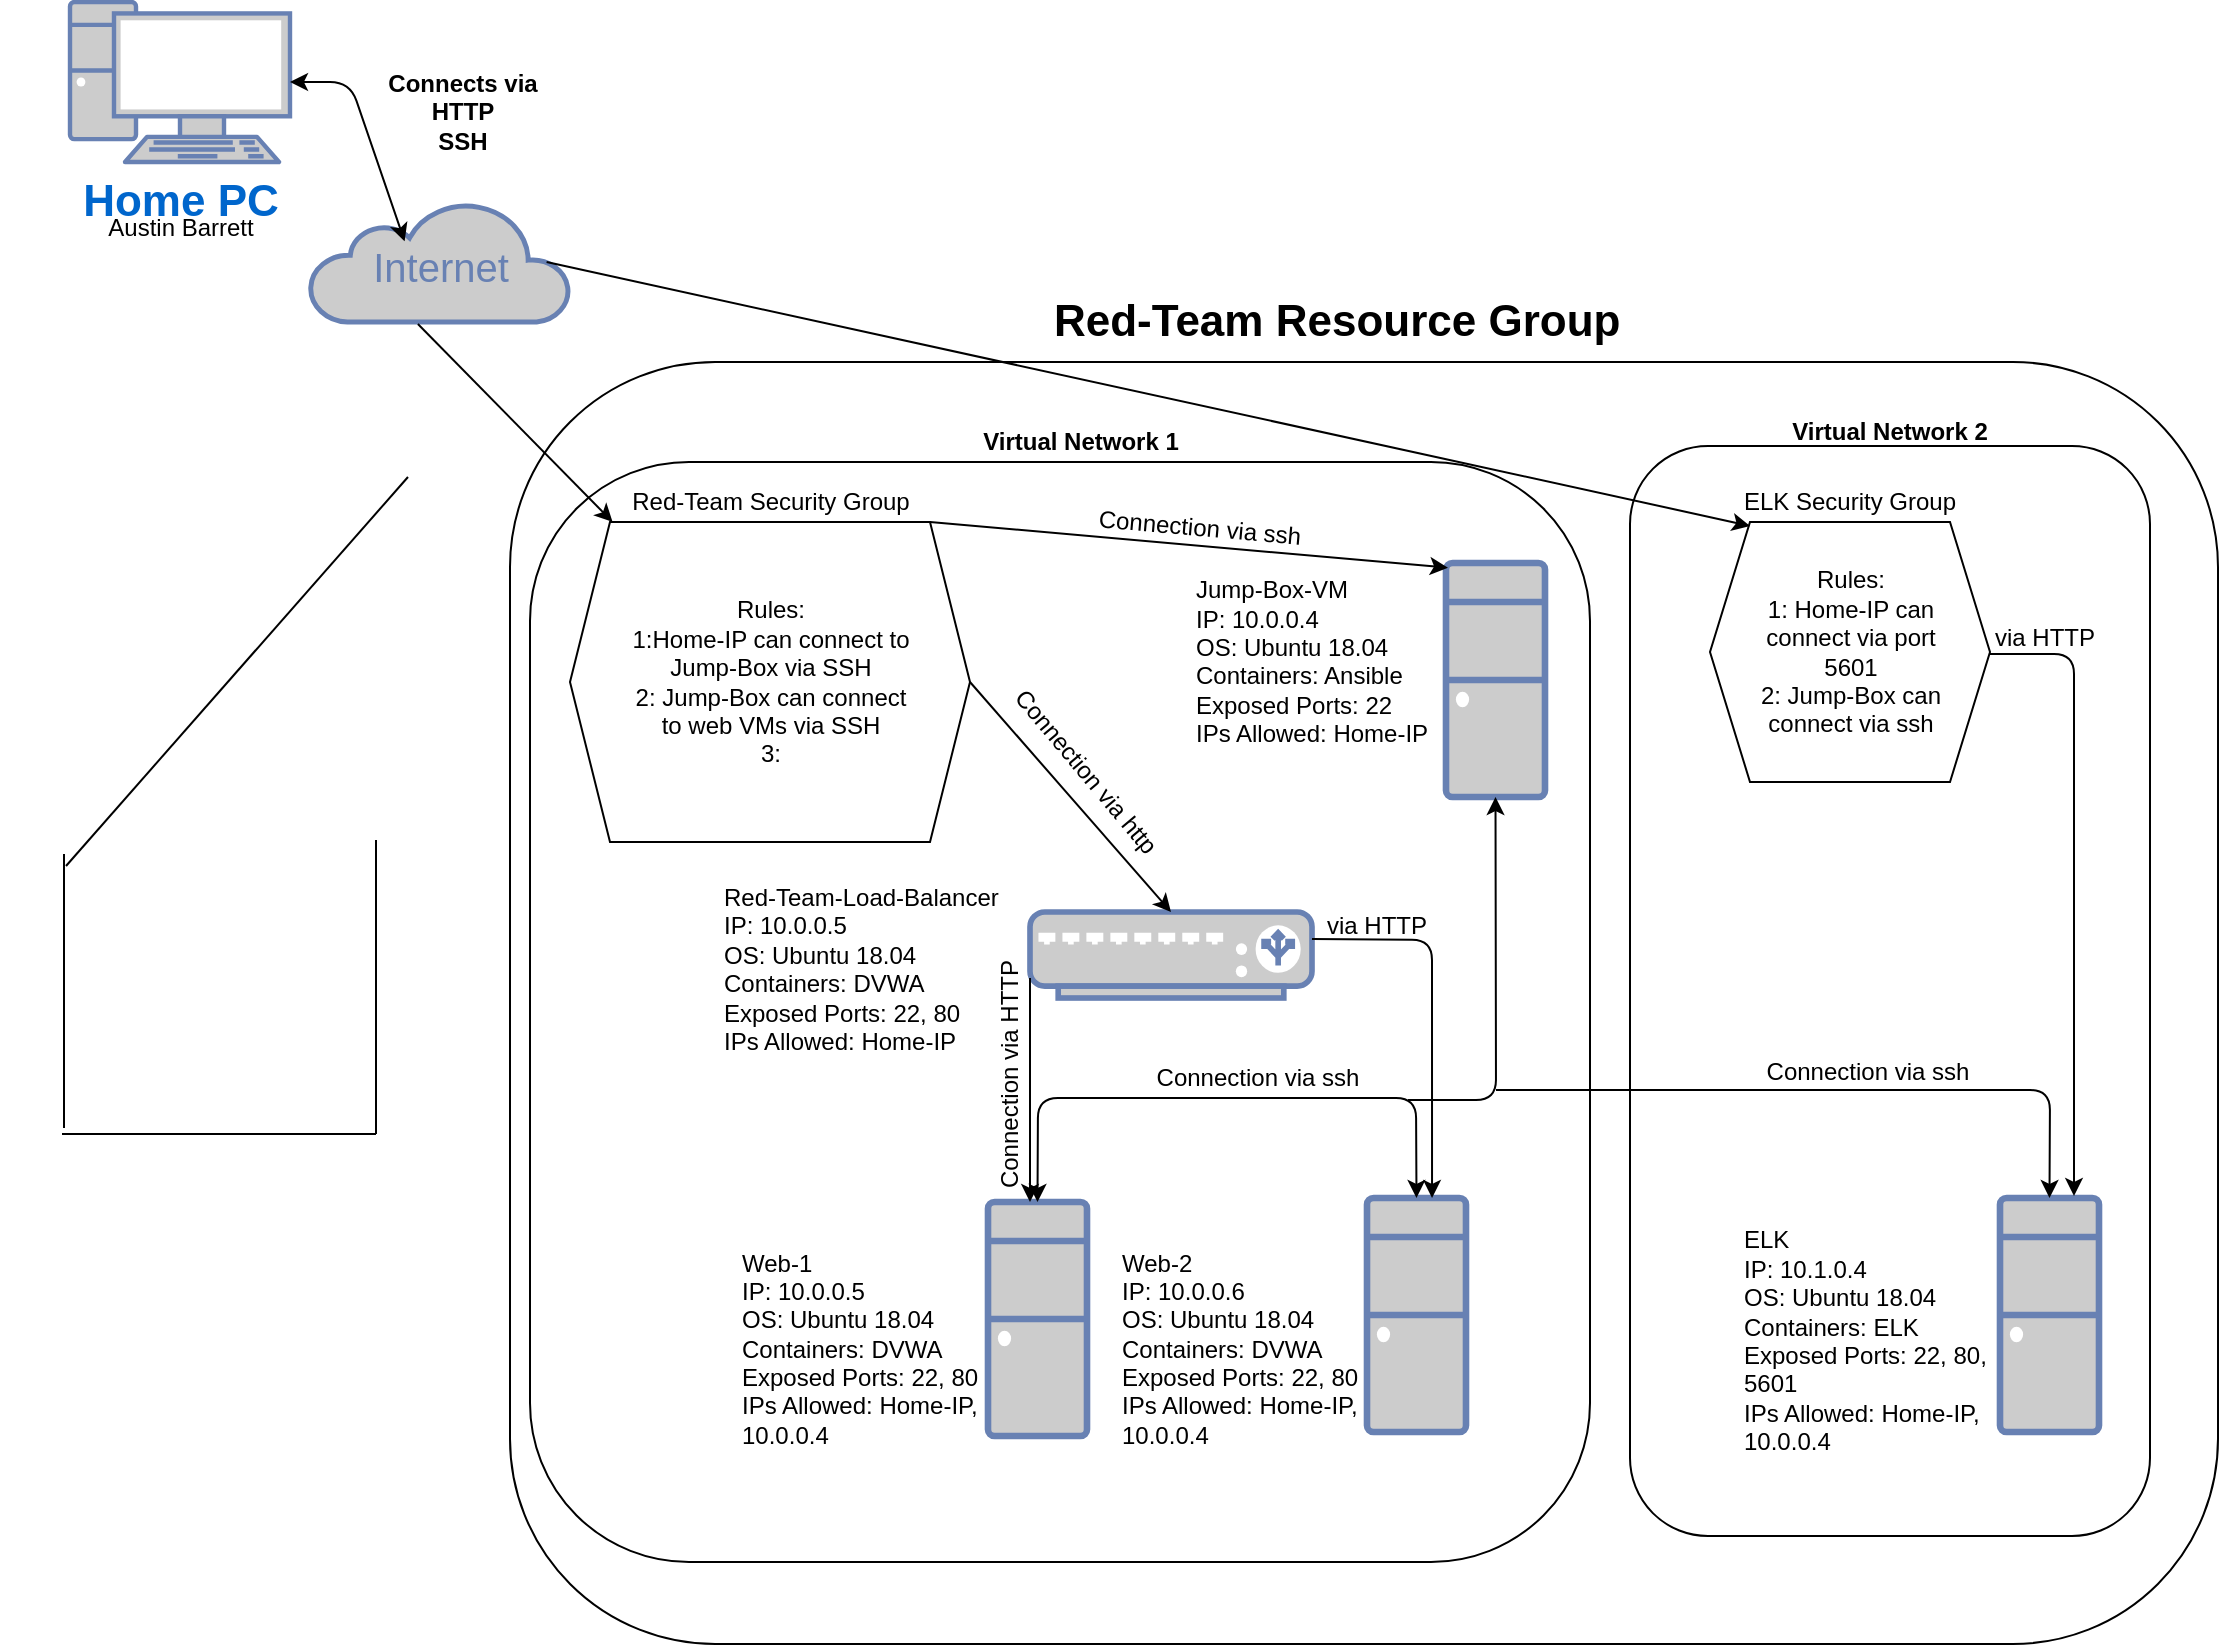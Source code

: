 <mxfile version="14.4.3" type="device"><diagram name="Page-1" id="bfe91b75-5d2c-26a0-9c1d-138518896778"><mxGraphModel dx="1117" dy="1100" grid="0" gridSize="10" guides="1" tooltips="1" connect="1" arrows="1" fold="1" page="1" pageScale="1" pageWidth="1100" pageHeight="850" background="#ffffff" math="0" shadow="0"><root><mxCell id="0"/><mxCell id="1" parent="0"/><mxCell id="iANBPrBY2C1azx-0e0oR-97" value="" style="whiteSpace=wrap;html=1;aspect=fixed;" vertex="1" parent="1"><mxGeometry x="1426" y="563" width="139" height="139" as="geometry"/></mxCell><mxCell id="iANBPrBY2C1azx-0e0oR-64" value="" style="rounded=0;whiteSpace=wrap;html=1;" vertex="1" parent="1"><mxGeometry x="1426" y="551" width="396" height="221" as="geometry"/></mxCell><mxCell id="7c3789c024ecab99-53" value="&lt;font style=&quot;font-size: 20px&quot;&gt;Internet&lt;/font&gt;" style="html=1;fillColor=#CCCCCC;strokeColor=#6881B3;gradientColor=none;gradientDirection=north;strokeWidth=2;shape=mxgraph.networks.cloud;fontColor=#6881B3;rounded=0;shadow=0;comic=0;align=center;fontSize=28;" parent="1" vertex="1"><mxGeometry x="1230" y="110" width="130" height="60" as="geometry"/></mxCell><mxCell id="iANBPrBY2C1azx-0e0oR-1" value="&lt;b&gt;&lt;font style=&quot;font-size: 22px&quot;&gt;Home PC&lt;/font&gt;&lt;/b&gt;" style="fontColor=#0066CC;verticalAlign=top;verticalLabelPosition=bottom;labelPosition=center;align=center;html=1;outlineConnect=0;fillColor=#CCCCCC;strokeColor=#6881B3;gradientColor=none;gradientDirection=north;strokeWidth=2;shape=mxgraph.networks.pc;" vertex="1" parent="1"><mxGeometry x="1110" y="10" width="110" height="80" as="geometry"/></mxCell><mxCell id="iANBPrBY2C1azx-0e0oR-4" value="" style="endArrow=classic;startArrow=classic;html=1;entryX=0.364;entryY=0.328;entryDx=0;entryDy=0;entryPerimeter=0;" edge="1" parent="1" source="iANBPrBY2C1azx-0e0oR-1" target="7c3789c024ecab99-53"><mxGeometry width="50" height="50" relative="1" as="geometry"><mxPoint x="1240" y="70" as="sourcePoint"/><mxPoint x="1290" y="20" as="targetPoint"/><Array as="points"><mxPoint x="1250" y="50"/></Array></mxGeometry></mxCell><mxCell id="iANBPrBY2C1azx-0e0oR-7" value="&lt;b&gt;Connects via&lt;br&gt;HTTP&lt;br&gt;SSH&lt;/b&gt;" style="text;html=1;align=center;verticalAlign=middle;resizable=0;points=[];autosize=1;" vertex="1" parent="1"><mxGeometry x="1263" y="42" width="85" height="46" as="geometry"/></mxCell><mxCell id="iANBPrBY2C1azx-0e0oR-8" value="" style="rounded=1;whiteSpace=wrap;html=1;arcSize=16;" vertex="1" parent="1"><mxGeometry x="1330" y="190" width="854" height="641" as="geometry"/></mxCell><mxCell id="iANBPrBY2C1azx-0e0oR-10" value="&lt;font style=&quot;font-size: 22px&quot;&gt;&lt;b&gt;Red-Team Resource Group&lt;/b&gt;&lt;/font&gt;" style="text;html=1;strokeColor=none;fillColor=none;align=left;verticalAlign=middle;whiteSpace=wrap;rounded=0;" vertex="1" parent="1"><mxGeometry x="1600" y="160" width="300" height="20" as="geometry"/></mxCell><mxCell id="iANBPrBY2C1azx-0e0oR-14" value="" style="rounded=1;whiteSpace=wrap;html=1;" vertex="1" parent="1"><mxGeometry x="1340" y="240" width="530" height="550" as="geometry"/></mxCell><mxCell id="iANBPrBY2C1azx-0e0oR-16" value="" style="rounded=1;whiteSpace=wrap;html=1;" vertex="1" parent="1"><mxGeometry x="1890" y="232" width="260" height="545" as="geometry"/></mxCell><mxCell id="iANBPrBY2C1azx-0e0oR-19" value="&lt;b&gt;Virtual Network 1&lt;/b&gt;" style="text;html=1;strokeColor=none;fillColor=none;align=center;verticalAlign=middle;whiteSpace=wrap;rounded=0;" vertex="1" parent="1"><mxGeometry x="1542.5" y="220" width="145" height="20" as="geometry"/></mxCell><mxCell id="iANBPrBY2C1azx-0e0oR-22" value="&lt;b&gt;Virtual Network 2&lt;/b&gt;" style="text;html=1;strokeColor=none;fillColor=none;align=center;verticalAlign=middle;whiteSpace=wrap;rounded=0;" vertex="1" parent="1"><mxGeometry x="1965" y="215" width="110" height="20" as="geometry"/></mxCell><mxCell id="iANBPrBY2C1azx-0e0oR-25" value="" style="shape=hexagon;perimeter=hexagonPerimeter2;whiteSpace=wrap;html=1;fixedSize=1;" vertex="1" parent="1"><mxGeometry x="1360" y="270" width="200" height="160" as="geometry"/></mxCell><mxCell id="iANBPrBY2C1azx-0e0oR-27" value="" style="endArrow=classic;html=1;exitX=0.415;exitY=1.017;exitDx=0;exitDy=0;exitPerimeter=0;" edge="1" parent="1" source="7c3789c024ecab99-53" target="iANBPrBY2C1azx-0e0oR-25"><mxGeometry width="50" height="50" relative="1" as="geometry"><mxPoint x="1240" y="250" as="sourcePoint"/><mxPoint x="1290" y="200" as="targetPoint"/></mxGeometry></mxCell><mxCell id="iANBPrBY2C1azx-0e0oR-29" value="Red-Team Security Group" style="text;html=1;strokeColor=none;fillColor=none;align=center;verticalAlign=middle;whiteSpace=wrap;rounded=0;" vertex="1" parent="1"><mxGeometry x="1387.5" y="250" width="145" height="20" as="geometry"/></mxCell><mxCell id="iANBPrBY2C1azx-0e0oR-30" style="edgeStyle=orthogonalEdgeStyle;rounded=0;orthogonalLoop=1;jettySize=auto;html=1;exitX=0.5;exitY=1;exitDx=0;exitDy=0;" edge="1" parent="1"><mxGeometry relative="1" as="geometry"><mxPoint x="1660" y="350" as="sourcePoint"/><mxPoint x="1660" y="350" as="targetPoint"/></mxGeometry></mxCell><mxCell id="iANBPrBY2C1azx-0e0oR-32" value="" style="shape=hexagon;perimeter=hexagonPerimeter2;whiteSpace=wrap;html=1;fixedSize=1;" vertex="1" parent="1"><mxGeometry x="1930" y="270" width="140" height="130" as="geometry"/></mxCell><mxCell id="iANBPrBY2C1azx-0e0oR-34" value="ELK Security Group" style="text;html=1;strokeColor=none;fillColor=none;align=center;verticalAlign=middle;whiteSpace=wrap;rounded=0;" vertex="1" parent="1"><mxGeometry x="1945" y="250" width="110" height="20" as="geometry"/></mxCell><mxCell id="iANBPrBY2C1azx-0e0oR-40" value="" style="endArrow=classic;html=1;exitX=0.91;exitY=0.5;exitDx=0;exitDy=0;exitPerimeter=0;entryX=0.143;entryY=0.015;entryDx=0;entryDy=0;entryPerimeter=0;" edge="1" parent="1" source="7c3789c024ecab99-53" target="iANBPrBY2C1azx-0e0oR-32"><mxGeometry width="50" height="50" relative="1" as="geometry"><mxPoint x="1390" y="110" as="sourcePoint"/><mxPoint x="1440" y="60" as="targetPoint"/><Array as="points"/></mxGeometry></mxCell><mxCell id="iANBPrBY2C1azx-0e0oR-41" value="Rules:&lt;br&gt;1: Home-IP can connect via port 5601&lt;br&gt;2: Jump-Box can connect via ssh" style="text;html=1;strokeColor=none;fillColor=none;align=center;verticalAlign=middle;whiteSpace=wrap;rounded=0;" vertex="1" parent="1"><mxGeometry x="1953.5" y="274.5" width="93" height="121" as="geometry"/></mxCell><mxCell id="iANBPrBY2C1azx-0e0oR-42" value="Rules:&lt;br&gt;1:Home-IP can connect to Jump-Box via SSH&lt;br&gt;2: Jump-Box can connect to web VMs via SSH&lt;br&gt;3:" style="text;html=1;strokeColor=none;fillColor=none;align=center;verticalAlign=middle;whiteSpace=wrap;rounded=0;" vertex="1" parent="1"><mxGeometry x="1385.75" y="278.5" width="148.5" height="143" as="geometry"/></mxCell><mxCell id="iANBPrBY2C1azx-0e0oR-43" value="" style="fontColor=#0066CC;verticalAlign=top;verticalLabelPosition=bottom;labelPosition=center;align=center;html=1;outlineConnect=0;fillColor=#CCCCCC;strokeColor=#6881B3;gradientColor=none;gradientDirection=north;strokeWidth=2;shape=mxgraph.networks.desktop_pc;" vertex="1" parent="1"><mxGeometry x="1798" y="290.5" width="49.5" height="117" as="geometry"/></mxCell><mxCell id="iANBPrBY2C1azx-0e0oR-47" value="&lt;br&gt;&lt;br&gt;Jump-Box-VM&lt;br&gt;IP: 10.0.0.4&lt;br&gt;OS: Ubuntu 18.04&amp;nbsp;&lt;br&gt;Containers: Ansible&lt;br&gt;Exposed Ports: 22&lt;br&gt;IPs Allowed: Home-IP&lt;br&gt;&lt;br&gt;&lt;br&gt;&lt;br&gt;" style="text;html=1;strokeColor=none;fillColor=none;align=left;verticalAlign=middle;whiteSpace=wrap;rounded=0;" vertex="1" parent="1"><mxGeometry x="1671" y="288" width="125" height="117" as="geometry"/></mxCell><mxCell id="iANBPrBY2C1azx-0e0oR-48" value="" style="endArrow=classic;html=1;exitX=0.9;exitY=0;exitDx=0;exitDy=0;exitPerimeter=0;entryX=0.02;entryY=0.02;entryDx=0;entryDy=0;entryPerimeter=0;" edge="1" parent="1" source="iANBPrBY2C1azx-0e0oR-25" target="iANBPrBY2C1azx-0e0oR-43"><mxGeometry width="50" height="50" relative="1" as="geometry"><mxPoint x="1633" y="305" as="sourcePoint"/><mxPoint x="1683" y="255" as="targetPoint"/></mxGeometry></mxCell><mxCell id="iANBPrBY2C1azx-0e0oR-56" value="" style="fontColor=#0066CC;verticalAlign=top;verticalLabelPosition=bottom;labelPosition=center;align=center;html=1;outlineConnect=0;fillColor=#CCCCCC;strokeColor=#6881B3;gradientColor=none;gradientDirection=north;strokeWidth=2;shape=mxgraph.networks.desktop_pc;" vertex="1" parent="1"><mxGeometry x="2075" y="608" width="49.5" height="117" as="geometry"/></mxCell><mxCell id="iANBPrBY2C1azx-0e0oR-61" value="Austin Barrett" style="text;html=1;strokeColor=none;fillColor=none;align=center;verticalAlign=middle;whiteSpace=wrap;rounded=0;" vertex="1" parent="1"><mxGeometry x="1075.5" y="113" width="179" height="20" as="geometry"/></mxCell><mxCell id="iANBPrBY2C1azx-0e0oR-62" value="&lt;br&gt;&lt;br&gt;Web-1&lt;br&gt;IP: 10.0.0.5&lt;br&gt;OS: Ubuntu 18.04&amp;nbsp;&lt;br&gt;Containers: DVWA&lt;br&gt;Exposed Ports: 22, 80&lt;br&gt;IPs Allowed: Home-IP, 10.0.0.4" style="text;html=1;strokeColor=none;fillColor=none;align=left;verticalAlign=middle;whiteSpace=wrap;rounded=0;" vertex="1" parent="1"><mxGeometry x="1444" y="610" width="125" height="117" as="geometry"/></mxCell><mxCell id="iANBPrBY2C1azx-0e0oR-53" value="" style="fontColor=#0066CC;verticalAlign=top;verticalLabelPosition=bottom;labelPosition=center;align=center;html=1;outlineConnect=0;fillColor=#CCCCCC;strokeColor=#6881B3;gradientColor=none;gradientDirection=north;strokeWidth=2;shape=mxgraph.networks.desktop_pc;" vertex="1" parent="1"><mxGeometry x="1569" y="610" width="49.5" height="117" as="geometry"/></mxCell><mxCell id="iANBPrBY2C1azx-0e0oR-63" value="&lt;br&gt;&lt;br&gt;Web-2&amp;nbsp;&lt;br&gt;IP: 10.0.0.6&lt;br&gt;OS: Ubuntu 18.04&amp;nbsp;&lt;br&gt;Containers: DVWA&lt;br&gt;Exposed Ports: 22, 80&lt;br&gt;IPs Allowed: Home-IP, 10.0.0.4" style="text;html=1;strokeColor=none;fillColor=none;align=left;verticalAlign=middle;whiteSpace=wrap;rounded=0;" vertex="1" parent="1"><mxGeometry x="1633.5" y="610" width="125" height="117" as="geometry"/></mxCell><mxCell id="iANBPrBY2C1azx-0e0oR-54" value="" style="fontColor=#0066CC;verticalAlign=top;verticalLabelPosition=bottom;labelPosition=center;align=center;html=1;outlineConnect=0;fillColor=#CCCCCC;strokeColor=#6881B3;gradientColor=none;gradientDirection=north;strokeWidth=2;shape=mxgraph.networks.desktop_pc;" vertex="1" parent="1"><mxGeometry x="1758.5" y="608" width="49.5" height="117" as="geometry"/></mxCell><mxCell id="iANBPrBY2C1azx-0e0oR-66" value="Connection via ssh" style="text;html=1;strokeColor=none;fillColor=none;align=center;verticalAlign=middle;whiteSpace=wrap;rounded=0;rotation=5;" vertex="1" parent="1"><mxGeometry x="1596" y="263" width="158" height="20" as="geometry"/></mxCell><mxCell id="iANBPrBY2C1azx-0e0oR-68" value="" style="fontColor=#0066CC;verticalAlign=top;verticalLabelPosition=bottom;labelPosition=center;align=center;html=1;outlineConnect=0;fillColor=#CCCCCC;strokeColor=#6881B3;gradientColor=none;gradientDirection=north;strokeWidth=2;shape=mxgraph.networks.load_balancer;" vertex="1" parent="1"><mxGeometry x="1590" y="465" width="141" height="43" as="geometry"/></mxCell><mxCell id="iANBPrBY2C1azx-0e0oR-69" value="" style="endArrow=classic;html=1;exitX=1;exitY=0.5;exitDx=0;exitDy=0;entryX=0.5;entryY=0;entryDx=0;entryDy=0;entryPerimeter=0;" edge="1" parent="1" source="iANBPrBY2C1azx-0e0oR-25" target="iANBPrBY2C1azx-0e0oR-68"><mxGeometry width="50" height="50" relative="1" as="geometry"><mxPoint x="1631" y="429" as="sourcePoint"/><mxPoint x="1681" y="379" as="targetPoint"/></mxGeometry></mxCell><mxCell id="iANBPrBY2C1azx-0e0oR-72" value="&lt;br&gt;&lt;br&gt;ELK&amp;nbsp;&lt;br&gt;IP: 10.1.0.4&lt;br&gt;OS: Ubuntu 18.04&amp;nbsp;&lt;br&gt;Containers: ELK&lt;br&gt;Exposed Ports: 22, 80, 5601&lt;br&gt;IPs Allowed: Home-IP, 10.0.0.4" style="text;html=1;strokeColor=none;fillColor=none;align=left;verticalAlign=middle;whiteSpace=wrap;rounded=0;" vertex="1" parent="1"><mxGeometry x="1945" y="606" width="125" height="117" as="geometry"/></mxCell><mxCell id="iANBPrBY2C1azx-0e0oR-79" value="Connection via http" style="text;html=1;strokeColor=none;fillColor=none;align=center;verticalAlign=middle;whiteSpace=wrap;rounded=0;rotation=50;" vertex="1" parent="1"><mxGeometry x="1560" y="385" width="116" height="20" as="geometry"/></mxCell><mxCell id="iANBPrBY2C1azx-0e0oR-81" value="" style="endArrow=classic;startArrow=classic;html=1;exitX=0.5;exitY=0;exitDx=0;exitDy=0;exitPerimeter=0;entryX=0.5;entryY=0;entryDx=0;entryDy=0;entryPerimeter=0;" edge="1" parent="1" source="iANBPrBY2C1azx-0e0oR-53" target="iANBPrBY2C1azx-0e0oR-54"><mxGeometry width="50" height="50" relative="1" as="geometry"><mxPoint x="1637.5" y="601" as="sourcePoint"/><mxPoint x="1687.5" y="551" as="targetPoint"/><Array as="points"><mxPoint x="1594" y="558"/><mxPoint x="1684" y="558"/><mxPoint x="1783" y="558"/></Array></mxGeometry></mxCell><mxCell id="iANBPrBY2C1azx-0e0oR-82" value="" style="endArrow=classic;html=1;entryX=0.5;entryY=1;entryDx=0;entryDy=0;entryPerimeter=0;" edge="1" parent="1" target="iANBPrBY2C1azx-0e0oR-43"><mxGeometry width="50" height="50" relative="1" as="geometry"><mxPoint x="1779" y="559" as="sourcePoint"/><mxPoint x="1824" y="418" as="targetPoint"/><Array as="points"><mxPoint x="1823" y="559"/></Array></mxGeometry></mxCell><mxCell id="iANBPrBY2C1azx-0e0oR-84" value="Connection via ssh" style="text;html=1;strokeColor=none;fillColor=none;align=center;verticalAlign=middle;whiteSpace=wrap;rounded=0;rotation=0;" vertex="1" parent="1"><mxGeometry x="1625" y="538" width="158" height="20" as="geometry"/></mxCell><mxCell id="iANBPrBY2C1azx-0e0oR-85" value="" style="endArrow=classic;html=1;entryX=0.5;entryY=0;entryDx=0;entryDy=0;entryPerimeter=0;" edge="1" parent="1" target="iANBPrBY2C1azx-0e0oR-56"><mxGeometry width="50" height="50" relative="1" as="geometry"><mxPoint x="1823" y="554" as="sourcePoint"/><mxPoint x="1953.5" y="504" as="targetPoint"/><Array as="points"><mxPoint x="2100" y="554"/></Array></mxGeometry></mxCell><mxCell id="iANBPrBY2C1azx-0e0oR-86" value="Red-Team-Load-Balancer&lt;br&gt;IP: 10.0.0.5&lt;br&gt;OS: Ubuntu 18.04&amp;nbsp;&lt;br&gt;Containers: DVWA&lt;br&gt;Exposed Ports: 22, 80&lt;br&gt;IPs Allowed: Home-IP&lt;br&gt;&lt;br&gt;&lt;br&gt;" style="text;html=1;strokeColor=none;fillColor=none;align=left;verticalAlign=middle;whiteSpace=wrap;rounded=0;" vertex="1" parent="1"><mxGeometry x="1434.5" y="438" width="144" height="139" as="geometry"/></mxCell><mxCell id="iANBPrBY2C1azx-0e0oR-87" value="" style="endArrow=classic;html=1;entryX=0;entryY=1;entryDx=0;entryDy=0;" edge="1" parent="1" target="iANBPrBY2C1azx-0e0oR-88"><mxGeometry width="50" height="50" relative="1" as="geometry"><mxPoint x="1590" y="498" as="sourcePoint"/><mxPoint x="1595" y="608" as="targetPoint"/></mxGeometry></mxCell><mxCell id="iANBPrBY2C1azx-0e0oR-88" value="Connection via HTTP" style="text;html=1;strokeColor=none;fillColor=none;align=center;verticalAlign=middle;whiteSpace=wrap;rounded=0;rotation=-90;" vertex="1" parent="1"><mxGeometry x="1516" y="536" width="128" height="20" as="geometry"/></mxCell><mxCell id="iANBPrBY2C1azx-0e0oR-89" value="Connection via ssh" style="text;html=1;strokeColor=none;fillColor=none;align=center;verticalAlign=middle;whiteSpace=wrap;rounded=0;rotation=0;" vertex="1" parent="1"><mxGeometry x="1930" y="535" width="158" height="20" as="geometry"/></mxCell><mxCell id="iANBPrBY2C1azx-0e0oR-91" value="" style="endArrow=classic;html=1;exitX=1;exitY=0.5;exitDx=0;exitDy=0;exitPerimeter=0;entryX=0.657;entryY=0;entryDx=0;entryDy=0;entryPerimeter=0;" edge="1" parent="1" target="iANBPrBY2C1azx-0e0oR-54"><mxGeometry width="50" height="50" relative="1" as="geometry"><mxPoint x="1731" y="478.5" as="sourcePoint"/><mxPoint x="1798" y="608" as="targetPoint"/><Array as="points"><mxPoint x="1791" y="479"/></Array></mxGeometry></mxCell><mxCell id="iANBPrBY2C1azx-0e0oR-94" value="via HTTP" style="text;html=1;strokeColor=none;fillColor=none;align=center;verticalAlign=middle;whiteSpace=wrap;rounded=0;" vertex="1" parent="1"><mxGeometry x="1731" y="462" width="65" height="20" as="geometry"/></mxCell><mxCell id="iANBPrBY2C1azx-0e0oR-95" value="" style="endArrow=classic;html=1;" edge="1" parent="1"><mxGeometry width="50" height="50" relative="1" as="geometry"><mxPoint x="2070" y="336" as="sourcePoint"/><mxPoint x="2112" y="607" as="targetPoint"/><Array as="points"><mxPoint x="2112" y="336"/></Array></mxGeometry></mxCell><mxCell id="iANBPrBY2C1azx-0e0oR-96" value="via HTTP" style="text;html=1;strokeColor=none;fillColor=none;align=center;verticalAlign=middle;whiteSpace=wrap;rounded=0;" vertex="1" parent="1"><mxGeometry x="2065" y="318" width="65" height="20" as="geometry"/></mxCell><mxCell id="iANBPrBY2C1azx-0e0oR-99" value="" style="endArrow=none;html=1;" edge="1" parent="1"><mxGeometry width="50" height="50" relative="1" as="geometry"><mxPoint x="1106" y="576" as="sourcePoint"/><mxPoint x="1263" y="576" as="targetPoint"/></mxGeometry></mxCell><mxCell id="iANBPrBY2C1azx-0e0oR-101" value="" style="endArrow=none;html=1;" edge="1" parent="1"><mxGeometry width="50" height="50" relative="1" as="geometry"><mxPoint x="1263" y="576" as="sourcePoint"/><mxPoint x="1263" y="429" as="targetPoint"/></mxGeometry></mxCell><mxCell id="iANBPrBY2C1azx-0e0oR-103" value="" style="endArrow=none;html=1;" edge="1" parent="1"><mxGeometry width="50" height="50" relative="1" as="geometry"><mxPoint x="1107" y="573" as="sourcePoint"/><mxPoint x="1107" y="436" as="targetPoint"/></mxGeometry></mxCell><mxCell id="iANBPrBY2C1azx-0e0oR-104" value="" style="endArrow=none;html=1;" edge="1" parent="1"><mxGeometry width="50" height="50" relative="1" as="geometry"><mxPoint x="1108" y="442" as="sourcePoint"/><mxPoint x="1279" y="247.5" as="targetPoint"/></mxGeometry></mxCell></root></mxGraphModel></diagram></mxfile>